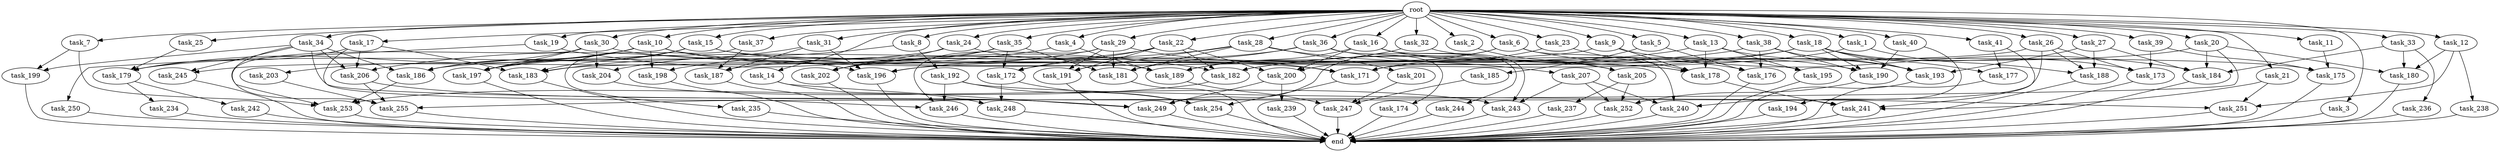 digraph G {
  task_12 [size="2.048000"];
  task_199 [size="910533066.752000"];
  task_36 [size="2.048000"];
  task_253 [size="4569845202.944000"];
  task_19 [size="2.048000"];
  task_249 [size="1821066133.504000"];
  task_196 [size="1924145348.608000"];
  root [size="0.000000"];
  task_10 [size="2.048000"];
  task_18 [size="2.048000"];
  task_1 [size="2.048000"];
  task_189 [size="2697239461.888000"];
  task_183 [size="3504693313.536000"];
  task_4 [size="2.048000"];
  task_33 [size="2.048000"];
  task_235 [size="1391569403.904000"];
  task_234 [size="618475290.624000"];
  task_22 [size="2.048000"];
  task_205 [size="498216206.336000"];
  task_15 [size="2.048000"];
  task_5 [size="2.048000"];
  end [size="0.000000"];
  task_206 [size="2628519985.152000"];
  task_246 [size="2405181685.760000"];
  task_14 [size="2.048000"];
  task_244 [size="68719476.736000"];
  task_38 [size="2.048000"];
  task_252 [size="4209067950.080000"];
  task_241 [size="2216203124.736000"];
  task_16 [size="2.048000"];
  task_7 [size="2.048000"];
  task_242 [size="618475290.624000"];
  task_27 [size="2.048000"];
  task_203 [size="1717986918.400000"];
  task_26 [size="2.048000"];
  task_30 [size="2.048000"];
  task_239 [size="429496729.600000"];
  task_254 [size="618475290.624000"];
  task_176 [size="1425929142.272000"];
  task_177 [size="1786706395.136000"];
  task_245 [size="1460288880.640000"];
  task_172 [size="1614907703.296000"];
  task_200 [size="412316860.416000"];
  task_171 [size="3040836845.568000"];
  task_197 [size="3728031612.928000"];
  task_39 [size="2.048000"];
  task_179 [size="2697239461.888000"];
  task_255 [size="1494648619.008000"];
  task_192 [size="1391569403.904000"];
  task_204 [size="3109556322.304000"];
  task_201 [size="68719476.736000"];
  task_17 [size="2.048000"];
  task_236 [size="1717986918.400000"];
  task_237 [size="1099511627.776000"];
  task_193 [size="2456721293.312000"];
  task_194 [size="1717986918.400000"];
  task_2 [size="2.048000"];
  task_41 [size="2.048000"];
  task_35 [size="2.048000"];
  task_3 [size="2.048000"];
  task_187 [size="1529008357.376000"];
  task_247 [size="2491081031.680000"];
  task_40 [size="2.048000"];
  task_181 [size="2233382993.920000"];
  task_184 [size="4157528342.528000"];
  task_8 [size="2.048000"];
  task_191 [size="755914244.096000"];
  task_29 [size="2.048000"];
  task_198 [size="687194767.360000"];
  task_21 [size="2.048000"];
  task_28 [size="2.048000"];
  task_175 [size="3332894621.696000"];
  task_182 [size="446676598.784000"];
  task_25 [size="2.048000"];
  task_23 [size="2.048000"];
  task_190 [size="2903397892.096000"];
  task_6 [size="2.048000"];
  task_207 [size="68719476.736000"];
  task_32 [size="2.048000"];
  task_250 [size="154618822.656000"];
  task_20 [size="2.048000"];
  task_243 [size="2851858284.544000"];
  task_238 [size="154618822.656000"];
  task_9 [size="2.048000"];
  task_37 [size="2.048000"];
  task_180 [size="2302102470.656000"];
  task_248 [size="549755813.888000"];
  task_188 [size="4501125726.208000"];
  task_195 [size="1872605741.056000"];
  task_185 [size="429496729.600000"];
  task_31 [size="2.048000"];
  task_186 [size="2628519985.152000"];
  task_34 [size="2.048000"];
  task_240 [size="3058016714.752000"];
  task_202 [size="1529008357.376000"];
  task_173 [size="2851858284.544000"];
  task_174 [size="154618822.656000"];
  task_178 [size="2216203124.736000"];
  task_13 [size="2.048000"];
  task_251 [size="377957122.048000"];
  task_24 [size="2.048000"];
  task_11 [size="2.048000"];

  task_12 -> task_180 [size="75497472.000000"];
  task_12 -> task_251 [size="75497472.000000"];
  task_12 -> task_238 [size="75497472.000000"];
  task_199 -> end [size="1.000000"];
  task_36 -> task_172 [size="75497472.000000"];
  task_36 -> task_176 [size="75497472.000000"];
  task_36 -> task_174 [size="75497472.000000"];
  task_36 -> task_181 [size="75497472.000000"];
  task_253 -> end [size="1.000000"];
  task_19 -> task_182 [size="75497472.000000"];
  task_19 -> task_250 [size="75497472.000000"];
  task_249 -> end [size="1.000000"];
  task_196 -> end [size="1.000000"];
  root -> task_12 [size="1.000000"];
  root -> task_35 [size="1.000000"];
  root -> task_14 [size="1.000000"];
  root -> task_36 [size="1.000000"];
  root -> task_37 [size="1.000000"];
  root -> task_6 [size="1.000000"];
  root -> task_32 [size="1.000000"];
  root -> task_38 [size="1.000000"];
  root -> task_19 [size="1.000000"];
  root -> task_13 [size="1.000000"];
  root -> task_20 [size="1.000000"];
  root -> task_16 [size="1.000000"];
  root -> task_9 [size="1.000000"];
  root -> task_31 [size="1.000000"];
  root -> task_10 [size="1.000000"];
  root -> task_1 [size="1.000000"];
  root -> task_18 [size="1.000000"];
  root -> task_5 [size="1.000000"];
  root -> task_2 [size="1.000000"];
  root -> task_4 [size="1.000000"];
  root -> task_27 [size="1.000000"];
  root -> task_41 [size="1.000000"];
  root -> task_11 [size="1.000000"];
  root -> task_23 [size="1.000000"];
  root -> task_3 [size="1.000000"];
  root -> task_26 [size="1.000000"];
  root -> task_7 [size="1.000000"];
  root -> task_40 [size="1.000000"];
  root -> task_34 [size="1.000000"];
  root -> task_17 [size="1.000000"];
  root -> task_33 [size="1.000000"];
  root -> task_15 [size="1.000000"];
  root -> task_22 [size="1.000000"];
  root -> task_29 [size="1.000000"];
  root -> task_8 [size="1.000000"];
  root -> task_30 [size="1.000000"];
  root -> task_39 [size="1.000000"];
  root -> task_25 [size="1.000000"];
  root -> task_24 [size="1.000000"];
  root -> task_21 [size="1.000000"];
  root -> task_28 [size="1.000000"];
  task_10 -> task_197 [size="33554432.000000"];
  task_10 -> task_196 [size="33554432.000000"];
  task_10 -> task_186 [size="33554432.000000"];
  task_10 -> task_179 [size="33554432.000000"];
  task_10 -> task_178 [size="33554432.000000"];
  task_10 -> task_198 [size="33554432.000000"];
  task_18 -> task_182 [size="33554432.000000"];
  task_18 -> task_173 [size="33554432.000000"];
  task_18 -> task_190 [size="33554432.000000"];
  task_18 -> task_187 [size="33554432.000000"];
  task_18 -> task_177 [size="33554432.000000"];
  task_18 -> task_193 [size="33554432.000000"];
  task_1 -> task_196 [size="838860800.000000"];
  task_1 -> task_188 [size="838860800.000000"];
  task_189 -> task_247 [size="301989888.000000"];
  task_183 -> end [size="1.000000"];
  task_4 -> task_206 [size="411041792.000000"];
  task_4 -> task_189 [size="411041792.000000"];
  task_33 -> task_180 [size="838860800.000000"];
  task_33 -> task_236 [size="838860800.000000"];
  task_33 -> task_184 [size="838860800.000000"];
  task_235 -> end [size="1.000000"];
  task_234 -> end [size="1.000000"];
  task_22 -> task_172 [size="33554432.000000"];
  task_22 -> task_202 [size="33554432.000000"];
  task_22 -> task_191 [size="33554432.000000"];
  task_22 -> task_200 [size="33554432.000000"];
  task_22 -> task_182 [size="33554432.000000"];
  task_205 -> task_252 [size="536870912.000000"];
  task_205 -> task_237 [size="536870912.000000"];
  task_15 -> task_183 [size="536870912.000000"];
  task_15 -> task_175 [size="536870912.000000"];
  task_15 -> task_178 [size="536870912.000000"];
  task_15 -> task_186 [size="536870912.000000"];
  task_15 -> task_197 [size="536870912.000000"];
  task_5 -> task_176 [size="209715200.000000"];
  task_5 -> task_185 [size="209715200.000000"];
  task_206 -> task_249 [size="411041792.000000"];
  task_206 -> task_255 [size="411041792.000000"];
  task_246 -> end [size="1.000000"];
  task_14 -> task_249 [size="134217728.000000"];
  task_14 -> task_248 [size="134217728.000000"];
  task_244 -> end [size="1.000000"];
  task_38 -> task_197 [size="411041792.000000"];
  task_38 -> task_193 [size="411041792.000000"];
  task_38 -> task_176 [size="411041792.000000"];
  task_38 -> task_190 [size="411041792.000000"];
  task_252 -> end [size="1.000000"];
  task_241 -> end [size="1.000000"];
  task_16 -> task_205 [size="33554432.000000"];
  task_16 -> task_244 [size="33554432.000000"];
  task_16 -> task_243 [size="33554432.000000"];
  task_16 -> task_189 [size="33554432.000000"];
  task_16 -> task_200 [size="33554432.000000"];
  task_7 -> task_199 [size="411041792.000000"];
  task_7 -> task_253 [size="411041792.000000"];
  task_242 -> end [size="1.000000"];
  task_27 -> task_184 [size="679477248.000000"];
  task_27 -> task_188 [size="679477248.000000"];
  task_27 -> task_193 [size="679477248.000000"];
  task_203 -> task_255 [size="75497472.000000"];
  task_26 -> task_240 [size="679477248.000000"];
  task_26 -> task_173 [size="679477248.000000"];
  task_26 -> task_186 [size="679477248.000000"];
  task_26 -> task_188 [size="679477248.000000"];
  task_30 -> task_197 [size="838860800.000000"];
  task_30 -> task_171 [size="838860800.000000"];
  task_30 -> task_203 [size="838860800.000000"];
  task_30 -> task_253 [size="838860800.000000"];
  task_30 -> task_204 [size="838860800.000000"];
  task_239 -> end [size="1.000000"];
  task_254 -> end [size="1.000000"];
  task_176 -> end [size="1.000000"];
  task_177 -> end [size="1.000000"];
  task_245 -> end [size="1.000000"];
  task_172 -> task_248 [size="134217728.000000"];
  task_172 -> task_254 [size="134217728.000000"];
  task_200 -> task_249 [size="209715200.000000"];
  task_200 -> task_239 [size="209715200.000000"];
  task_171 -> task_254 [size="134217728.000000"];
  task_197 -> end [size="1.000000"];
  task_39 -> task_175 [size="679477248.000000"];
  task_39 -> task_173 [size="679477248.000000"];
  task_179 -> task_234 [size="301989888.000000"];
  task_179 -> task_242 [size="301989888.000000"];
  task_255 -> end [size="1.000000"];
  task_192 -> task_246 [size="33554432.000000"];
  task_192 -> task_251 [size="33554432.000000"];
  task_192 -> task_254 [size="33554432.000000"];
  task_204 -> task_243 [size="679477248.000000"];
  task_201 -> task_247 [size="838860800.000000"];
  task_17 -> task_183 [size="838860800.000000"];
  task_17 -> task_206 [size="838860800.000000"];
  task_17 -> task_246 [size="838860800.000000"];
  task_17 -> task_179 [size="838860800.000000"];
  task_236 -> end [size="1.000000"];
  task_237 -> end [size="1.000000"];
  task_193 -> end [size="1.000000"];
  task_194 -> end [size="1.000000"];
  task_2 -> task_205 [size="209715200.000000"];
  task_41 -> task_177 [size="838860800.000000"];
  task_41 -> task_241 [size="838860800.000000"];
  task_35 -> task_245 [size="679477248.000000"];
  task_35 -> task_172 [size="679477248.000000"];
  task_35 -> task_202 [size="679477248.000000"];
  task_35 -> task_181 [size="679477248.000000"];
  task_3 -> end [size="1.000000"];
  task_187 -> end [size="1.000000"];
  task_247 -> end [size="1.000000"];
  task_40 -> task_190 [size="838860800.000000"];
  task_40 -> task_194 [size="838860800.000000"];
  task_181 -> end [size="1.000000"];
  task_184 -> end [size="1.000000"];
  task_8 -> task_192 [size="679477248.000000"];
  task_8 -> task_204 [size="679477248.000000"];
  task_191 -> end [size="1.000000"];
  task_29 -> task_246 [size="301989888.000000"];
  task_29 -> task_198 [size="301989888.000000"];
  task_29 -> task_191 [size="301989888.000000"];
  task_29 -> task_181 [size="301989888.000000"];
  task_29 -> task_171 [size="301989888.000000"];
  task_198 -> end [size="1.000000"];
  task_21 -> task_241 [size="75497472.000000"];
  task_21 -> task_251 [size="75497472.000000"];
  task_28 -> task_201 [size="33554432.000000"];
  task_28 -> task_196 [size="33554432.000000"];
  task_28 -> task_191 [size="33554432.000000"];
  task_28 -> task_181 [size="33554432.000000"];
  task_28 -> task_207 [size="33554432.000000"];
  task_175 -> end [size="1.000000"];
  task_182 -> task_253 [size="301989888.000000"];
  task_25 -> task_179 [size="411041792.000000"];
  task_23 -> task_171 [size="134217728.000000"];
  task_23 -> task_178 [size="134217728.000000"];
  task_190 -> task_252 [size="838860800.000000"];
  task_6 -> task_190 [size="134217728.000000"];
  task_6 -> task_240 [size="134217728.000000"];
  task_6 -> task_200 [size="134217728.000000"];
  task_6 -> task_249 [size="134217728.000000"];
  task_207 -> task_252 [size="679477248.000000"];
  task_207 -> task_240 [size="679477248.000000"];
  task_207 -> task_243 [size="679477248.000000"];
  task_32 -> task_195 [size="838860800.000000"];
  task_32 -> task_189 [size="838860800.000000"];
  task_250 -> end [size="1.000000"];
  task_20 -> task_180 [size="209715200.000000"];
  task_20 -> task_184 [size="209715200.000000"];
  task_20 -> task_171 [size="209715200.000000"];
  task_20 -> task_255 [size="209715200.000000"];
  task_243 -> end [size="1.000000"];
  task_238 -> end [size="1.000000"];
  task_9 -> task_183 [size="301989888.000000"];
  task_9 -> task_184 [size="301989888.000000"];
  task_9 -> task_178 [size="301989888.000000"];
  task_37 -> task_187 [size="679477248.000000"];
  task_37 -> task_235 [size="679477248.000000"];
  task_180 -> end [size="1.000000"];
  task_248 -> end [size="1.000000"];
  task_188 -> end [size="1.000000"];
  task_195 -> end [size="1.000000"];
  task_185 -> task_247 [size="75497472.000000"];
  task_31 -> task_183 [size="33554432.000000"];
  task_31 -> task_187 [size="33554432.000000"];
  task_31 -> task_196 [size="33554432.000000"];
  task_186 -> task_253 [size="679477248.000000"];
  task_34 -> task_206 [size="33554432.000000"];
  task_34 -> task_241 [size="33554432.000000"];
  task_34 -> task_186 [size="33554432.000000"];
  task_34 -> task_255 [size="33554432.000000"];
  task_34 -> task_245 [size="33554432.000000"];
  task_34 -> task_199 [size="33554432.000000"];
  task_240 -> end [size="1.000000"];
  task_202 -> end [size="1.000000"];
  task_173 -> end [size="1.000000"];
  task_174 -> end [size="1.000000"];
  task_178 -> task_241 [size="134217728.000000"];
  task_13 -> task_182 [size="75497472.000000"];
  task_13 -> task_178 [size="75497472.000000"];
  task_13 -> task_195 [size="75497472.000000"];
  task_13 -> task_193 [size="75497472.000000"];
  task_251 -> end [size="1.000000"];
  task_24 -> task_202 [size="33554432.000000"];
  task_24 -> task_179 [size="33554432.000000"];
  task_24 -> task_189 [size="33554432.000000"];
  task_11 -> task_175 [size="411041792.000000"];
}
